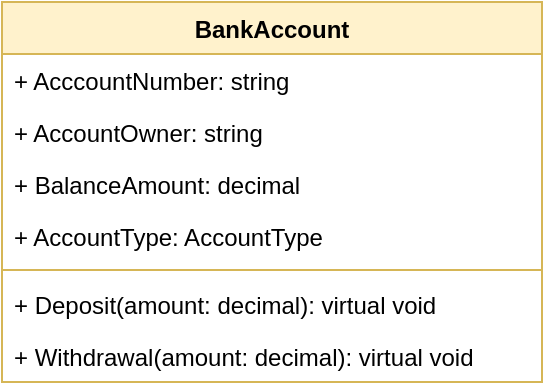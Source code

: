 <mxfile version="21.1.8" type="device">
  <diagram id="C5RBs43oDa-KdzZeNtuy" name="Page-1">
    <mxGraphModel dx="420" dy="216" grid="1" gridSize="10" guides="1" tooltips="1" connect="1" arrows="1" fold="1" page="1" pageScale="1" pageWidth="827" pageHeight="1169" math="0" shadow="0">
      <root>
        <mxCell id="WIyWlLk6GJQsqaUBKTNV-0" />
        <mxCell id="WIyWlLk6GJQsqaUBKTNV-1" parent="WIyWlLk6GJQsqaUBKTNV-0" />
        <mxCell id="AluL9wqYmL2-duGfTxGr-4" value="BankAccount" style="swimlane;fontStyle=1;align=center;verticalAlign=top;childLayout=stackLayout;horizontal=1;startSize=26;horizontalStack=0;resizeParent=1;resizeParentMax=0;resizeLast=0;collapsible=1;marginBottom=0;whiteSpace=wrap;html=1;fillColor=#fff2cc;strokeColor=#d6b656;" vertex="1" parent="WIyWlLk6GJQsqaUBKTNV-1">
          <mxGeometry x="330" y="240" width="270" height="190" as="geometry" />
        </mxCell>
        <mxCell id="AluL9wqYmL2-duGfTxGr-5" value="+ AcccountNumber: string" style="text;strokeColor=none;fillColor=none;align=left;verticalAlign=top;spacingLeft=4;spacingRight=4;overflow=hidden;rotatable=0;points=[[0,0.5],[1,0.5]];portConstraint=eastwest;whiteSpace=wrap;html=1;" vertex="1" parent="AluL9wqYmL2-duGfTxGr-4">
          <mxGeometry y="26" width="270" height="26" as="geometry" />
        </mxCell>
        <mxCell id="AluL9wqYmL2-duGfTxGr-8" value="+ AccountOwner: string" style="text;strokeColor=none;fillColor=none;align=left;verticalAlign=top;spacingLeft=4;spacingRight=4;overflow=hidden;rotatable=0;points=[[0,0.5],[1,0.5]];portConstraint=eastwest;whiteSpace=wrap;html=1;" vertex="1" parent="AluL9wqYmL2-duGfTxGr-4">
          <mxGeometry y="52" width="270" height="26" as="geometry" />
        </mxCell>
        <mxCell id="AluL9wqYmL2-duGfTxGr-9" value="+ BalanceAmount: decimal" style="text;strokeColor=none;fillColor=none;align=left;verticalAlign=top;spacingLeft=4;spacingRight=4;overflow=hidden;rotatable=0;points=[[0,0.5],[1,0.5]];portConstraint=eastwest;whiteSpace=wrap;html=1;" vertex="1" parent="AluL9wqYmL2-duGfTxGr-4">
          <mxGeometry y="78" width="270" height="26" as="geometry" />
        </mxCell>
        <mxCell id="AluL9wqYmL2-duGfTxGr-10" value="+ AccountType: AccountType" style="text;strokeColor=none;fillColor=none;align=left;verticalAlign=top;spacingLeft=4;spacingRight=4;overflow=hidden;rotatable=0;points=[[0,0.5],[1,0.5]];portConstraint=eastwest;whiteSpace=wrap;html=1;" vertex="1" parent="AluL9wqYmL2-duGfTxGr-4">
          <mxGeometry y="104" width="270" height="26" as="geometry" />
        </mxCell>
        <mxCell id="AluL9wqYmL2-duGfTxGr-6" value="" style="line;strokeWidth=1;fillColor=none;align=left;verticalAlign=middle;spacingTop=-1;spacingLeft=3;spacingRight=3;rotatable=0;labelPosition=right;points=[];portConstraint=eastwest;strokeColor=inherit;" vertex="1" parent="AluL9wqYmL2-duGfTxGr-4">
          <mxGeometry y="130" width="270" height="8" as="geometry" />
        </mxCell>
        <mxCell id="AluL9wqYmL2-duGfTxGr-7" value="+ Deposit(amount: decimal): virtual void" style="text;strokeColor=none;fillColor=none;align=left;verticalAlign=top;spacingLeft=4;spacingRight=4;overflow=hidden;rotatable=0;points=[[0,0.5],[1,0.5]];portConstraint=eastwest;whiteSpace=wrap;html=1;" vertex="1" parent="AluL9wqYmL2-duGfTxGr-4">
          <mxGeometry y="138" width="270" height="26" as="geometry" />
        </mxCell>
        <mxCell id="AluL9wqYmL2-duGfTxGr-11" value="+ Withdrawal(amount: decimal): virtual void" style="text;strokeColor=none;fillColor=none;align=left;verticalAlign=top;spacingLeft=4;spacingRight=4;overflow=hidden;rotatable=0;points=[[0,0.5],[1,0.5]];portConstraint=eastwest;whiteSpace=wrap;html=1;" vertex="1" parent="AluL9wqYmL2-duGfTxGr-4">
          <mxGeometry y="164" width="270" height="26" as="geometry" />
        </mxCell>
      </root>
    </mxGraphModel>
  </diagram>
</mxfile>
